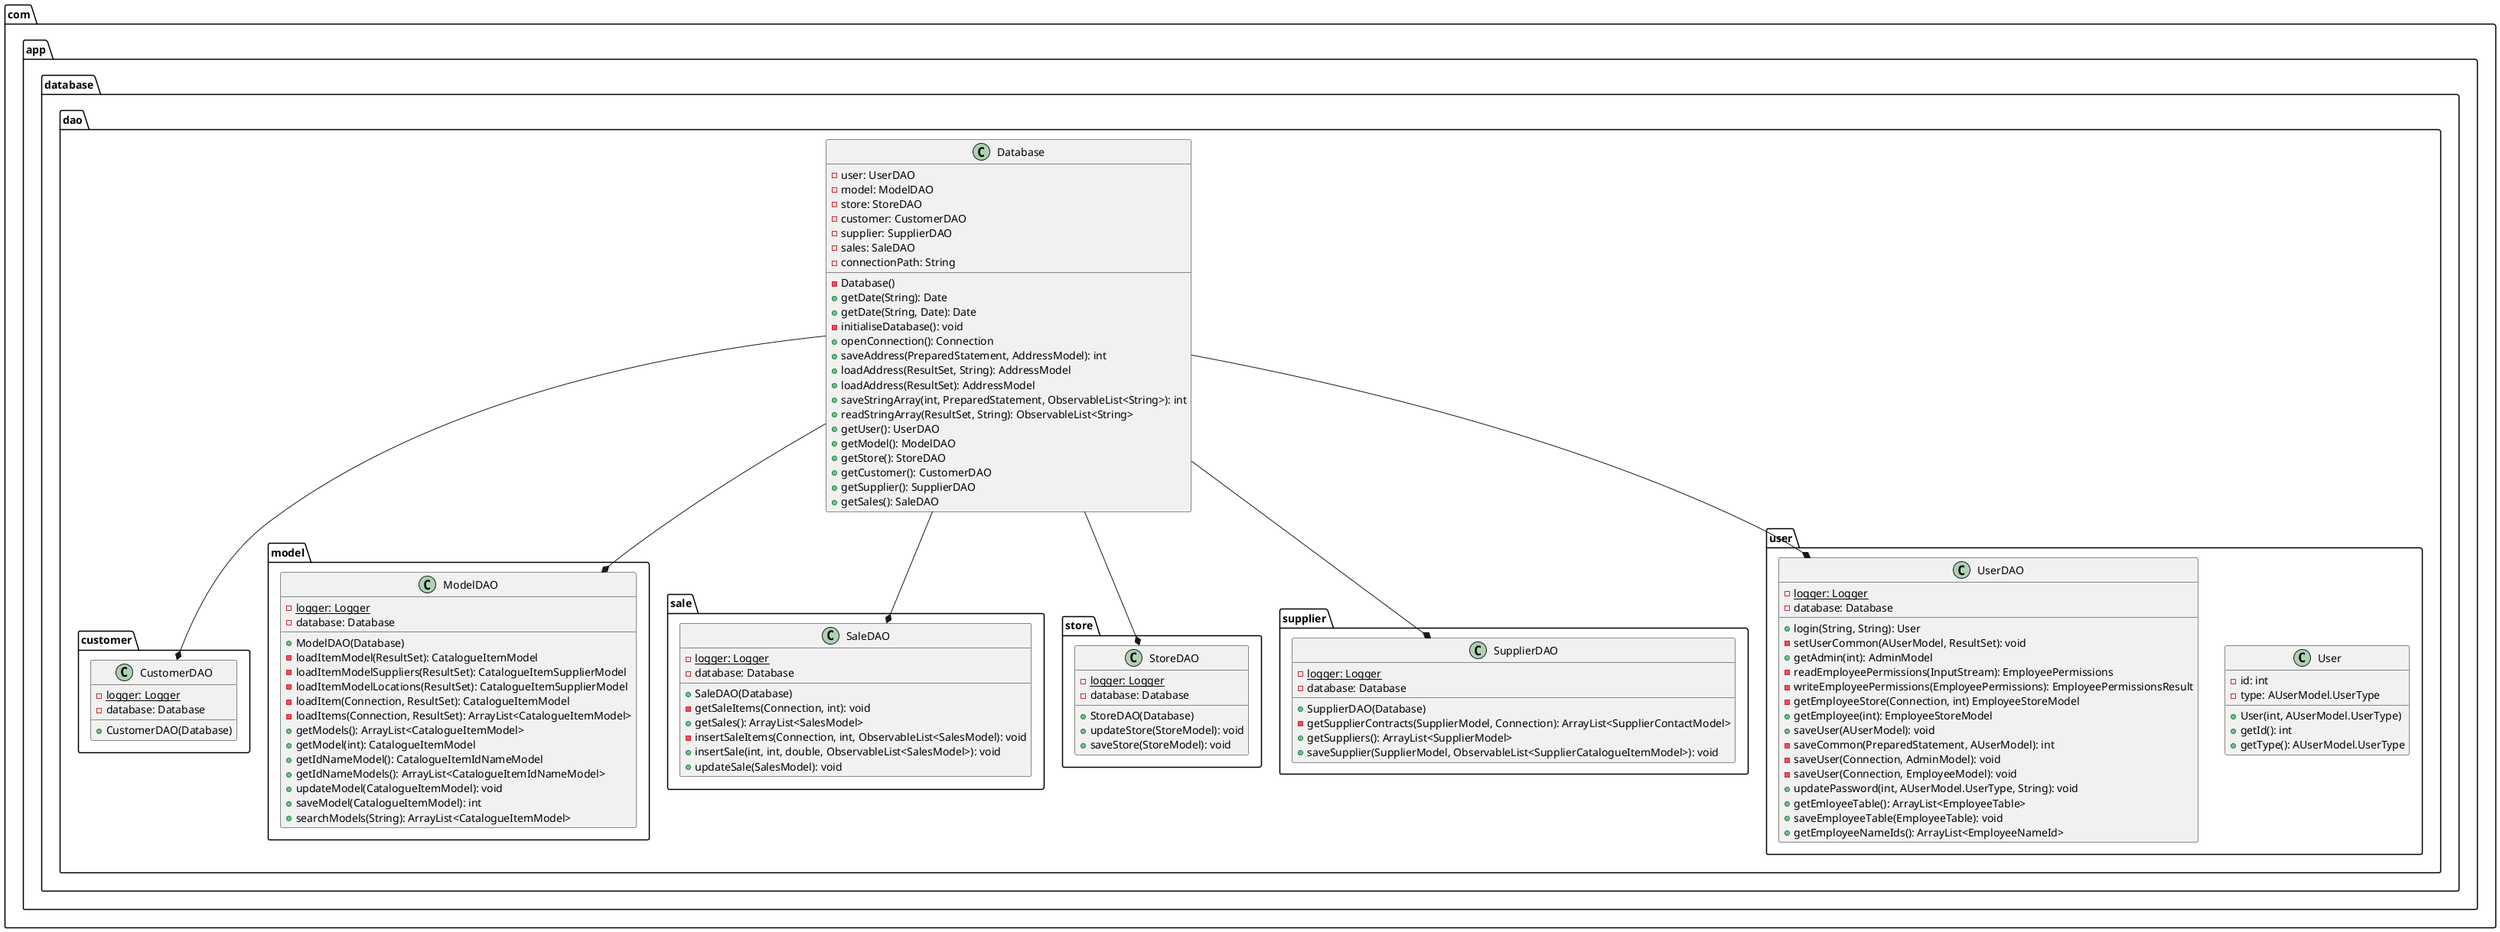 java -jar plantuml.jar -testdot
@startuml

'skinparam linetype ortho
'skinparam groupInheritance 1

namespace com.app {
    namespace database {
        namespace dao {
            namespace customer {
                class CustomerDAO {
                    - logger: Logger {static}
                    - database: Database
                    + CustomerDAO(Database)
                }
            }

            namespace model {
                class ModelDAO {
                    - logger: Logger {static}
                    - database: Database
                    + ModelDAO(Database)
                    - loadItemModel(ResultSet): CatalogueItemModel
                    - loadItemModelSuppliers(ResultSet): CatalogueItemSupplierModel
                    - loadItemModelLocations(ResultSet): CatalogueItemSupplierModel
                    - loadItem(Connection, ResultSet): CatalogueItemModel
                    - loadItems(Connection, ResultSet): ArrayList<CatalogueItemModel>
                    + getModels(): ArrayList<CatalogueItemModel>
                    + getModel(int): CatalogueItemModel
                    + getIdNameModel(): CatalogueItemIdNameModel
                    + getIdNameModels(): ArrayList<CatalogueItemIdNameModel>
                    + updateModel(CatalogueItemModel): void
                    + saveModel(CatalogueItemModel): int
                    + searchModels(String): ArrayList<CatalogueItemModel>
                }
            }

             namespace sale {
                class SaleDAO {
                    - logger: Logger {static}
                    - database: Database
                    + SaleDAO(Database)
                    - getSaleItems(Connection, int): void
                    + getSales(): ArrayList<SalesModel>
                    - insertSaleItems(Connection, int, ObservableList<SalesModel): void
                    + insertSale(int, int, double, ObservableList<SalesModel>): void
                    + updateSale(SalesModel): void
                 }
             }

            namespace store{
                class StoreDAO {
                    - logger: Logger {static}
                    - database: Database
                    + StoreDAO(Database)
                    + updateStore(StoreModel): void
                    + saveStore(StoreModel): void
                }
            }

            namespace supplier{
                class SupplierDAO {
                    - logger: Logger {static}
                    - database: Database
                    + SupplierDAO(Database)
                    - getSupplierContracts(SupplierModel, Connection): ArrayList<SupplierContactModel>
                    + getSuppliers(): ArrayList<SupplierModel>
                    + saveSupplier(SupplierModel, ObservableList<SupplierCatalogueItemModel>): void
                }
            }

            namespace user{
                class User {
                    - id: int
                    - type: AUserModel.UserType
                    + User(int, AUserModel.UserType)
                    + getId(): int
                    + getType(): AUserModel.UserType
                }
                class UserDAO {
                    - logger: Logger {static}
                    - database: Database
                    + login(String, String): User
                    - setUserCommon(AUserModel, ResultSet): void
                    + getAdmin(int): AdminModel
                    - readEmployeePermissions(InputStream): EmployeePermissions
                    - writeEmployeePermissions(EmployeePermissions): EmployeePermissionsResult
                    - getEmployeeStore(Connection, int) EmployeeStoreModel
                    + getEmployee(int): EmployeeStoreModel
                    + saveUser(AUserModel): void
                    - saveCommon(PreparedStatement, AUserModel): int
                    - saveUser(Connection, AdminModel): void
                    - saveUser(Connection, EmployeeModel): void
                    + updatePassword(int, AUserModel.UserType, String): void
                    + getEmloyeeTable(): ArrayList<EmployeeTable>
                    + saveEmployeeTable(EmployeeTable): void
                    + getEmployeeNameIds(): ArrayList<EmployeeNameId>
                }
            }

            class Database {
                - user: UserDAO
                - model: ModelDAO
                - store: StoreDAO
                - customer: CustomerDAO
                - supplier: SupplierDAO
                - sales: SaleDAO
                - connectionPath: String
                - Database()
                + getDate(String): Date
                + getDate(String, Date): Date
                - initialiseDatabase(): void
                + openConnection(): Connection
                + saveAddress(PreparedStatement, AddressModel): int
                + loadAddress(ResultSet, String): AddressModel
                + loadAddress(ResultSet): AddressModel
                + saveStringArray(int, PreparedStatement, ObservableList<String>): int
                + readStringArray(ResultSet, String): ObservableList<String>
                + getUser(): UserDAO
                + getModel(): ModelDAO
                + getStore(): StoreDAO
                + getCustomer(): CustomerDAO
                + getSupplier(): SupplierDAO
                + getSales(): SaleDAO
            }
        }
    }
}

    com.app.database.dao.Database --* com.app.database.dao.user.UserDAO
    com.app.database.dao.Database --* com.app.database.dao.model.ModelDAO
    com.app.database.dao.Database --* com.app.database.dao.store.StoreDAO
    com.app.database.dao.Database --* com.app.database.dao.customer.CustomerDAO
    com.app.database.dao.Database --* com.app.database.dao.supplier.SupplierDAO
    com.app.database.dao.Database --* com.app.database.dao.sale.SaleDAO

@enduml